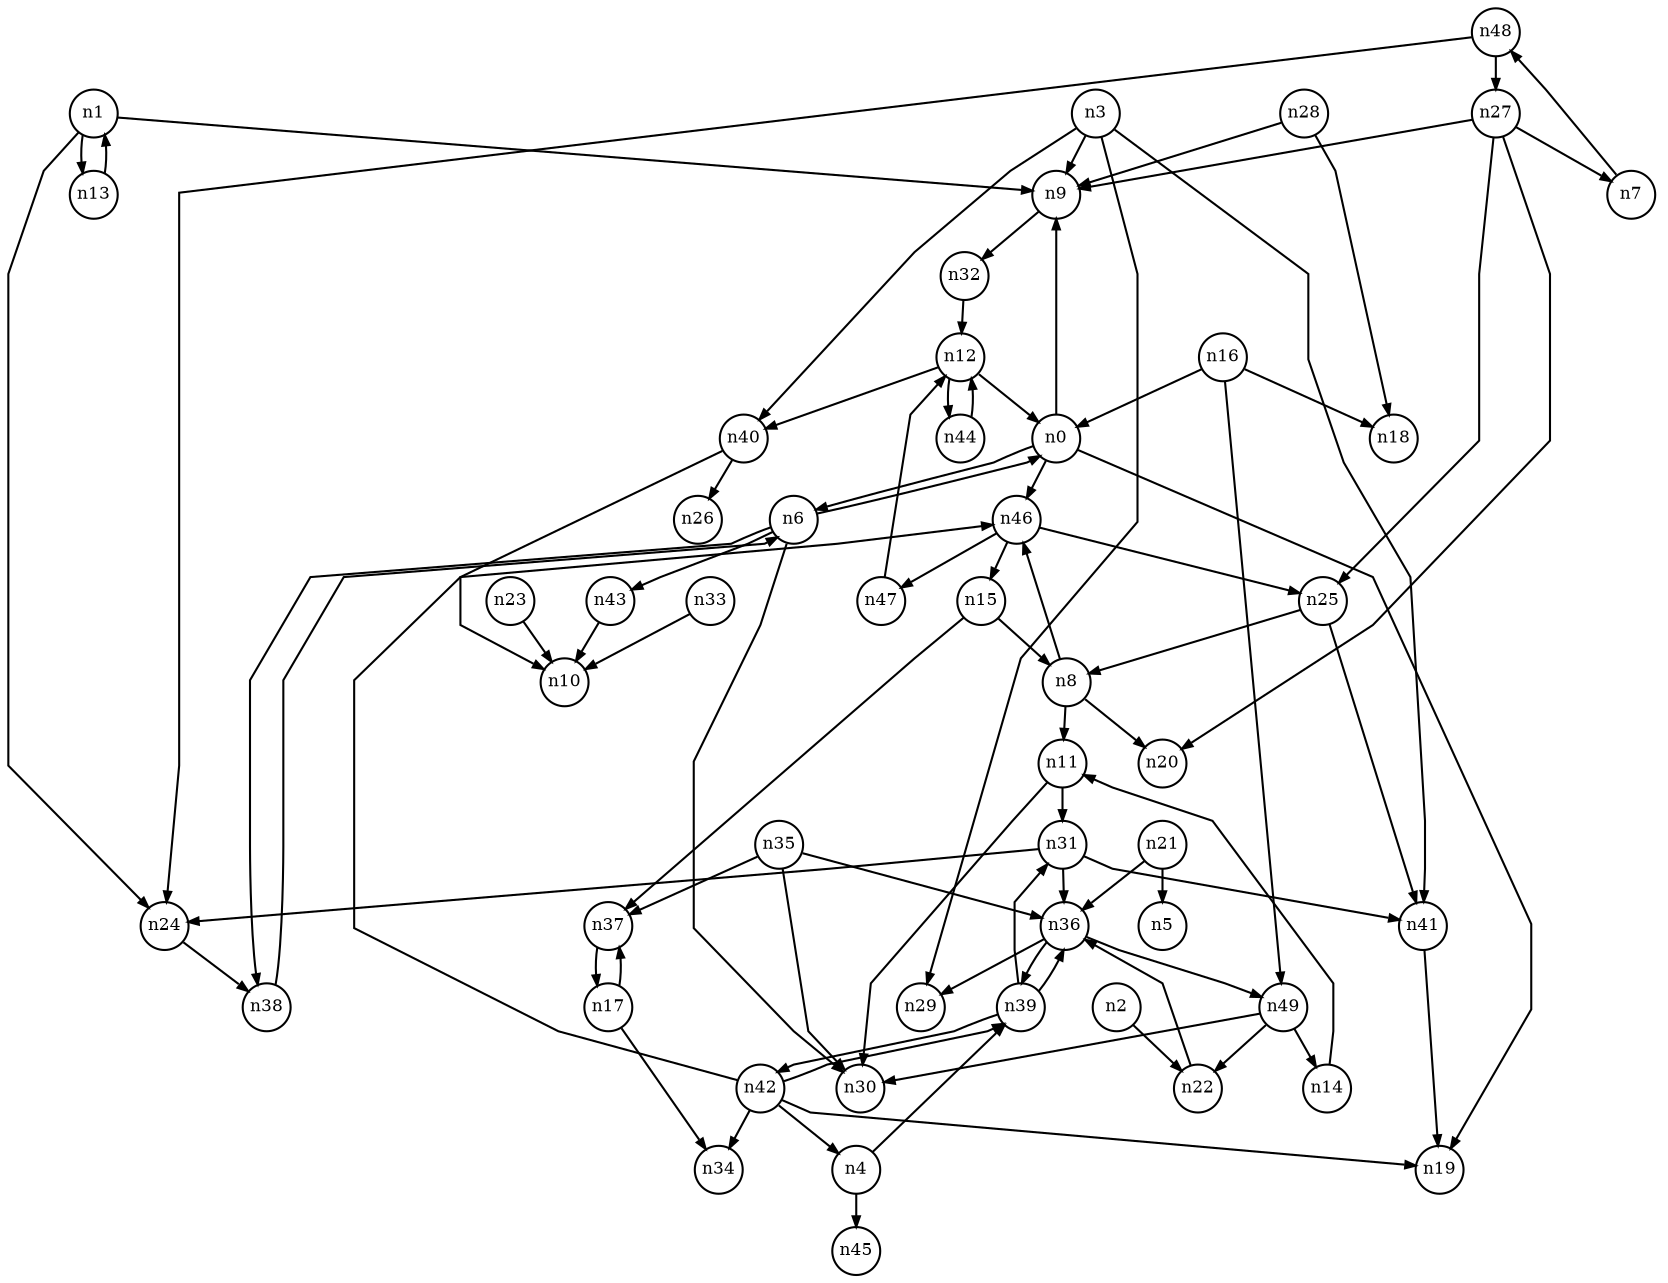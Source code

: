 digraph G{
splines=polyline;
ranksep=0.22;
nodesep=0.22;
nodesize=0.16;
fontsize=8
edge [arrowsize=0.5]
node [fontsize=8 shape=circle width=0.32 fixedsize=shape];

n9 -> n32
n0 -> n9
n0 -> n19
n0 -> n46
n0 -> n6
n46 -> n25
n46 -> n47
n46 -> n15
n1 -> n9
n1 -> n24
n1 -> n13
n24 -> n38
n22 -> n36
n2 -> n22
n3 -> n9
n3 -> n29
n3 -> n40
n3 -> n41
n40 -> n10
n40 -> n26
n41 -> n19
n4 -> n45
n4 -> n39
n6 -> n0
n6 -> n30
n6 -> n38
n6 -> n43
n38 -> n6
n43 -> n10
n11 -> n30
n11 -> n31
n8 -> n11
n8 -> n20
n8 -> n46
n32 -> n12
n31 -> n24
n31 -> n36
n31 -> n41
n12 -> n0
n12 -> n40
n12 -> n44
n44 -> n12
n13 -> n1
n15 -> n8
n15 -> n37
n37 -> n17
n16 -> n0
n16 -> n18
n16 -> n49
n49 -> n14
n49 -> n22
n49 -> n30
n17 -> n34
n17 -> n37
n21 -> n5
n21 -> n36
n36 -> n29
n36 -> n49
n36 -> n39
n23 -> n10
n25 -> n41
n25 -> n8
n7 -> n48
n27 -> n7
n27 -> n9
n27 -> n20
n27 -> n25
n28 -> n9
n28 -> n18
n33 -> n10
n35 -> n30
n35 -> n36
n35 -> n37
n39 -> n31
n39 -> n36
n39 -> n42
n42 -> n4
n42 -> n19
n42 -> n34
n42 -> n46
n42 -> n39
n47 -> n12
n48 -> n24
n48 -> n27
n14 -> n11
}
